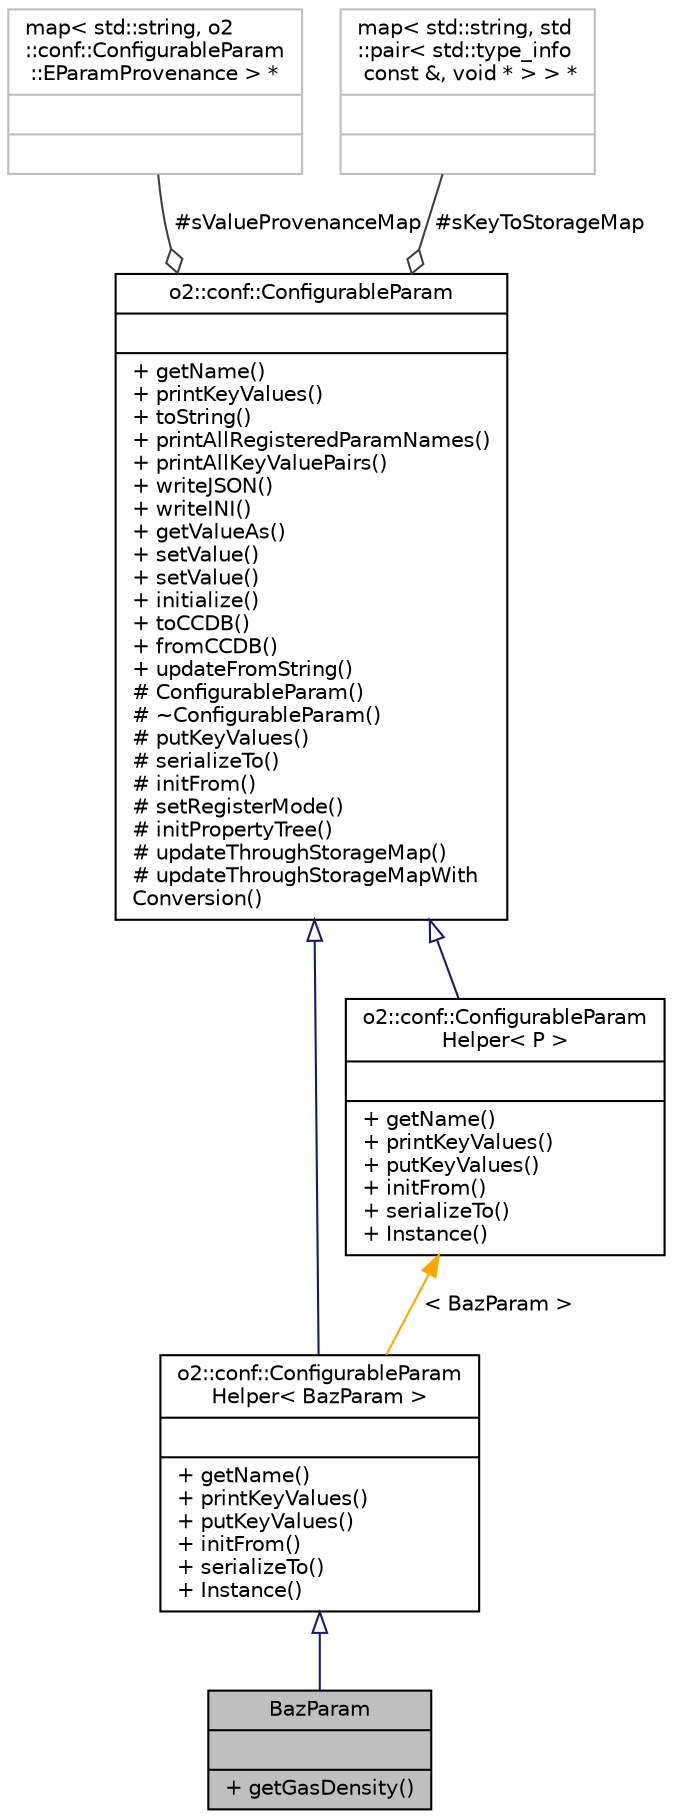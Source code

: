 digraph "BazParam"
{
 // INTERACTIVE_SVG=YES
  bgcolor="transparent";
  edge [fontname="Helvetica",fontsize="10",labelfontname="Helvetica",labelfontsize="10"];
  node [fontname="Helvetica",fontsize="10",shape=record];
  Node1 [label="{BazParam\n||+ getGasDensity()\l}",height=0.2,width=0.4,color="black", fillcolor="grey75", style="filled" fontcolor="black"];
  Node2 -> Node1 [dir="back",color="midnightblue",fontsize="10",style="solid",arrowtail="onormal",fontname="Helvetica"];
  Node2 [label="{o2::conf::ConfigurableParam\lHelper\< BazParam \>\n||+ getName()\l+ printKeyValues()\l+ putKeyValues()\l+ initFrom()\l+ serializeTo()\l+ Instance()\l}",height=0.2,width=0.4,color="black",URL="$d7/d50/classo2_1_1conf_1_1ConfigurableParamHelper.html"];
  Node3 -> Node2 [dir="back",color="midnightblue",fontsize="10",style="solid",arrowtail="onormal",fontname="Helvetica"];
  Node3 [label="{o2::conf::ConfigurableParam\n||+ getName()\l+ printKeyValues()\l+ toString()\l+ printAllRegisteredParamNames()\l+ printAllKeyValuePairs()\l+ writeJSON()\l+ writeINI()\l+ getValueAs()\l+ setValue()\l+ setValue()\l+ initialize()\l+ toCCDB()\l+ fromCCDB()\l+ updateFromString()\l# ConfigurableParam()\l# ~ConfigurableParam()\l# putKeyValues()\l# serializeTo()\l# initFrom()\l# setRegisterMode()\l# initPropertyTree()\l# updateThroughStorageMap()\l# updateThroughStorageMapWith\lConversion()\l}",height=0.2,width=0.4,color="black",URL="$d6/d14/classo2_1_1conf_1_1ConfigurableParam.html"];
  Node4 -> Node3 [color="grey25",fontsize="10",style="solid",label=" #sValueProvenanceMap" ,arrowhead="odiamond",fontname="Helvetica"];
  Node4 [label="{map\< std::string, o2\l::conf::ConfigurableParam\l::EParamProvenance \> *\n||}",height=0.2,width=0.4,color="grey75"];
  Node5 -> Node3 [color="grey25",fontsize="10",style="solid",label=" #sKeyToStorageMap" ,arrowhead="odiamond",fontname="Helvetica"];
  Node5 [label="{map\< std::string, std\l::pair\< std::type_info\l const &, void * \> \> *\n||}",height=0.2,width=0.4,color="grey75"];
  Node6 -> Node2 [dir="back",color="orange",fontsize="10",style="solid",label=" \< BazParam \>" ,fontname="Helvetica"];
  Node6 [label="{o2::conf::ConfigurableParam\lHelper\< P \>\n||+ getName()\l+ printKeyValues()\l+ putKeyValues()\l+ initFrom()\l+ serializeTo()\l+ Instance()\l}",height=0.2,width=0.4,color="black",URL="$d7/d50/classo2_1_1conf_1_1ConfigurableParamHelper.html"];
  Node3 -> Node6 [dir="back",color="midnightblue",fontsize="10",style="solid",arrowtail="onormal",fontname="Helvetica"];
}
